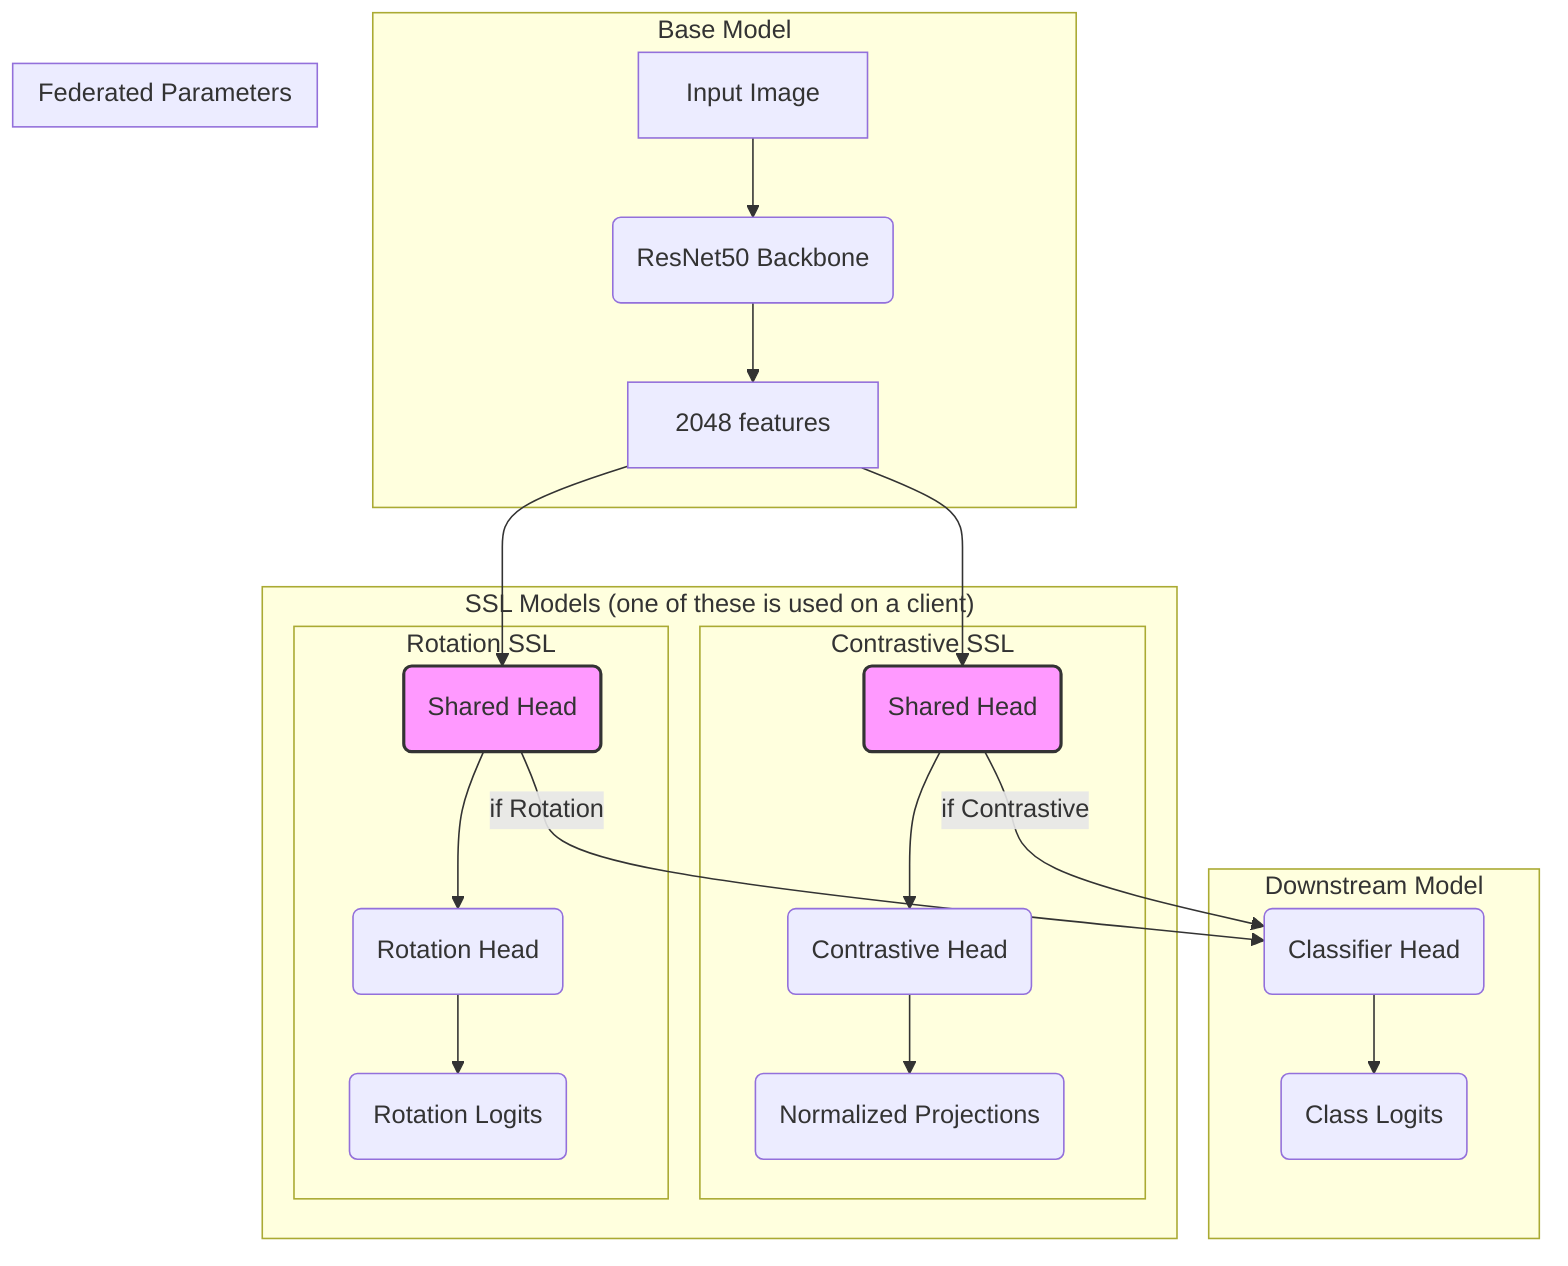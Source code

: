 graph TD
    subgraph "Base Model"
        A[Input Image] --> B(ResNet50 Backbone);
        B --> B_out[2048 features];
    end

    subgraph "SSL Models (one of these is used on a client)"
        direction LR
        subgraph "Contrastive SSL"
            B_out --> C1(Shared Head) --> C2(Contrastive Head) --> C3(Normalized Projections);
        end
        subgraph "Rotation SSL"
            B_out --> D1(Shared Head) --> D2(Rotation Head) --> D3(Rotation Logits);
        end
    end

    subgraph "Downstream Model"
        F1(Classifier Head) --> F2(Class Logits);
    end

    C1 -- "if Contrastive" --> F1
    D1 -- "if Rotation" --> F1


    subgraph "Federated Parameters"
        style C1 fill:#f9f,stroke:#333,stroke-width:2px
        style D1 fill:#f9f,stroke:#333,stroke-width:2px
    end